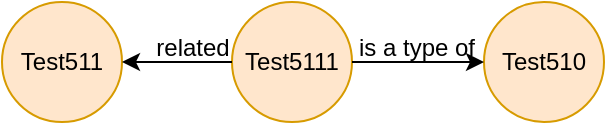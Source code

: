 <mxfile version="21.2.9" type="github">
  <diagram name="Page-1" id="y0XRWMQYV2ji5ehCvnL0">
    <mxGraphModel dx="1010" dy="595" grid="1" gridSize="10" guides="1" tooltips="1" connect="1" arrows="1" fold="1" page="1" pageScale="1" pageWidth="850" pageHeight="1100" math="0" shadow="0">
      <root>
        <mxCell id="0" />
        <mxCell id="1" parent="0" />
        <mxCell id="34g4dhpuDFvet_nt9xmH-2" value="Test511" style="ellipse;whiteSpace=wrap;html=1;aspect=fixed;fillColor=#ffe6cc;strokeColor=#d79b00;" vertex="1" parent="1">
          <mxGeometry x="115" y="240" width="60" height="60" as="geometry" />
        </mxCell>
        <mxCell id="34g4dhpuDFvet_nt9xmH-3" value="Test510" style="ellipse;whiteSpace=wrap;html=1;aspect=fixed;fillColor=#ffe6cc;strokeColor=#d79b00;" vertex="1" parent="1">
          <mxGeometry x="356" y="240" width="60" height="60" as="geometry" />
        </mxCell>
        <mxCell id="34g4dhpuDFvet_nt9xmH-4" value="Test5111" style="ellipse;whiteSpace=wrap;html=1;aspect=fixed;fillColor=#ffe6cc;strokeColor=#d79b00;" vertex="1" parent="1">
          <mxGeometry x="230" y="240" width="60" height="60" as="geometry" />
        </mxCell>
        <mxCell id="34g4dhpuDFvet_nt9xmH-5" value="" style="endArrow=classic;html=1;rounded=0;exitX=1;exitY=0.5;exitDx=0;exitDy=0;entryX=0;entryY=0.5;entryDx=0;entryDy=0;" edge="1" parent="1" source="34g4dhpuDFvet_nt9xmH-4" target="34g4dhpuDFvet_nt9xmH-3">
          <mxGeometry width="50" height="50" relative="1" as="geometry">
            <mxPoint x="400" y="310" as="sourcePoint" />
            <mxPoint x="450" y="260" as="targetPoint" />
          </mxGeometry>
        </mxCell>
        <mxCell id="34g4dhpuDFvet_nt9xmH-6" value="is a type of" style="text;html=1;align=center;verticalAlign=middle;resizable=0;points=[];autosize=1;strokeColor=none;fillColor=none;" vertex="1" parent="1">
          <mxGeometry x="282" y="248" width="80" height="30" as="geometry" />
        </mxCell>
        <mxCell id="34g4dhpuDFvet_nt9xmH-7" value="" style="endArrow=classic;html=1;rounded=0;exitX=0;exitY=0.5;exitDx=0;exitDy=0;entryX=1;entryY=0.5;entryDx=0;entryDy=0;" edge="1" parent="1" source="34g4dhpuDFvet_nt9xmH-4" target="34g4dhpuDFvet_nt9xmH-2">
          <mxGeometry width="50" height="50" relative="1" as="geometry">
            <mxPoint x="400" y="310" as="sourcePoint" />
            <mxPoint x="450" y="260" as="targetPoint" />
          </mxGeometry>
        </mxCell>
        <mxCell id="34g4dhpuDFvet_nt9xmH-8" value="related" style="text;html=1;align=center;verticalAlign=middle;resizable=0;points=[];autosize=1;strokeColor=none;fillColor=none;" vertex="1" parent="1">
          <mxGeometry x="180" y="248" width="60" height="30" as="geometry" />
        </mxCell>
      </root>
    </mxGraphModel>
  </diagram>
</mxfile>

